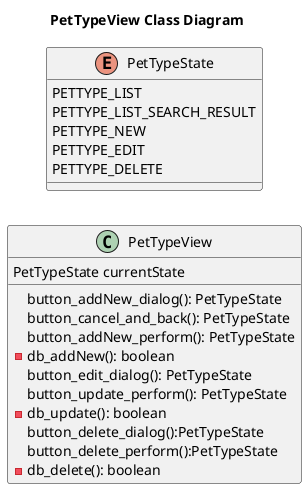 @startuml
'https://plantuml.com/class-diagram

title PetTypeView Class Diagram

left to right direction
'top to bottom direction

class PetTypeView {
    PetTypeState currentState
    button_addNew_dialog(): PetTypeState
    button_cancel_and_back(): PetTypeState
    button_addNew_perform(): PetTypeState
    - db_addNew(): boolean
    button_edit_dialog(): PetTypeState
    button_update_perform(): PetTypeState
    - db_update(): boolean
    button_delete_dialog():PetTypeState
    button_delete_perform():PetTypeState
    - db_delete(): boolean
}

enum PetTypeState {
    PETTYPE_LIST
    PETTYPE_LIST_SEARCH_RESULT
    PETTYPE_NEW
    PETTYPE_EDIT
    PETTYPE_DELETE
}

@enduml